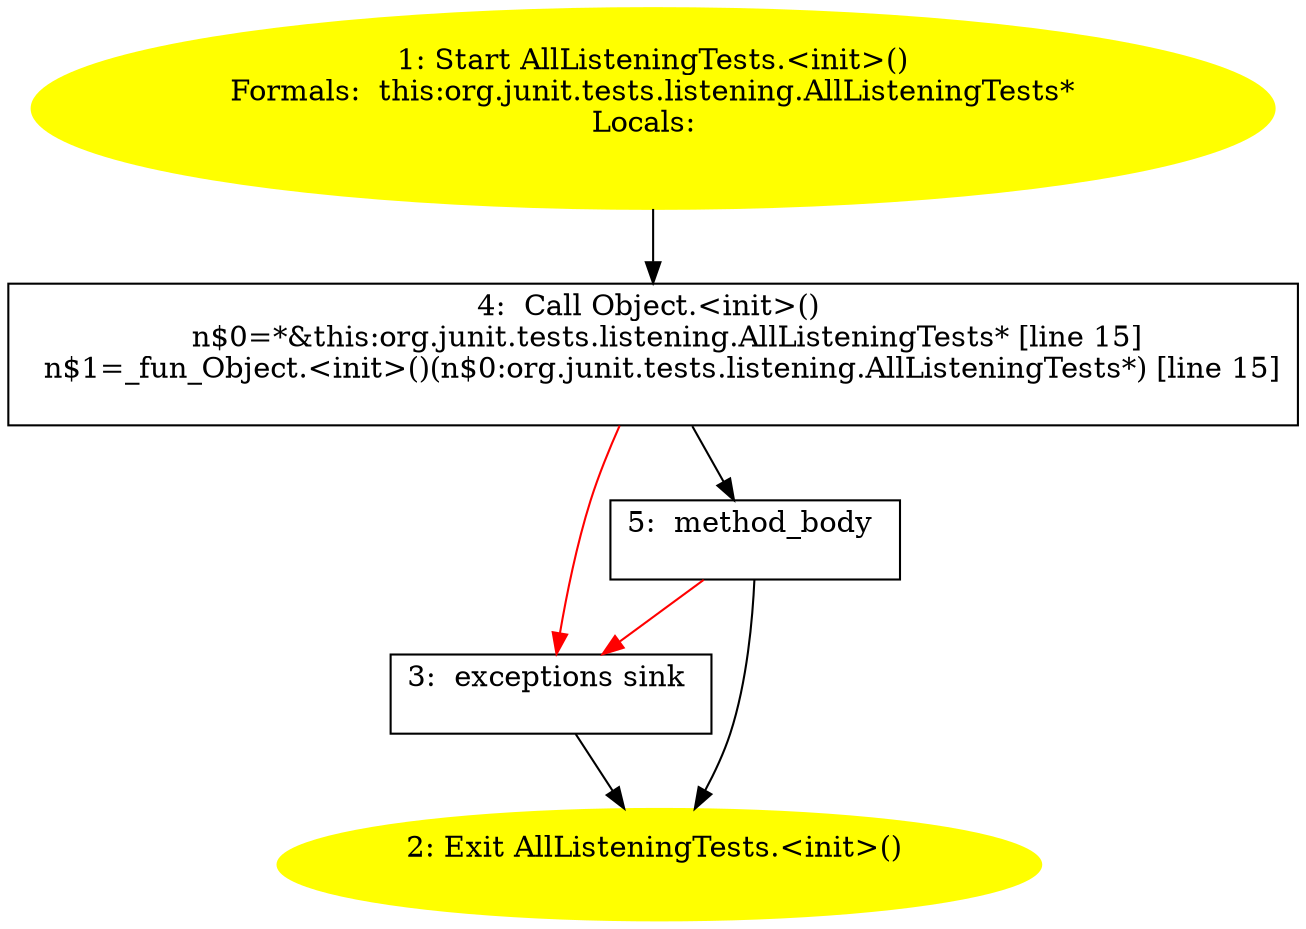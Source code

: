 /* @generated */
digraph cfg {
"org.junit.tests.listening.AllListeningTests.<init>().853a170920b635bacd6a2673a1ef09cd_1" [label="1: Start AllListeningTests.<init>()\nFormals:  this:org.junit.tests.listening.AllListeningTests*\nLocals:  \n  " color=yellow style=filled]
	

	 "org.junit.tests.listening.AllListeningTests.<init>().853a170920b635bacd6a2673a1ef09cd_1" -> "org.junit.tests.listening.AllListeningTests.<init>().853a170920b635bacd6a2673a1ef09cd_4" ;
"org.junit.tests.listening.AllListeningTests.<init>().853a170920b635bacd6a2673a1ef09cd_2" [label="2: Exit AllListeningTests.<init>() \n  " color=yellow style=filled]
	

"org.junit.tests.listening.AllListeningTests.<init>().853a170920b635bacd6a2673a1ef09cd_3" [label="3:  exceptions sink \n  " shape="box"]
	

	 "org.junit.tests.listening.AllListeningTests.<init>().853a170920b635bacd6a2673a1ef09cd_3" -> "org.junit.tests.listening.AllListeningTests.<init>().853a170920b635bacd6a2673a1ef09cd_2" ;
"org.junit.tests.listening.AllListeningTests.<init>().853a170920b635bacd6a2673a1ef09cd_4" [label="4:  Call Object.<init>() \n   n$0=*&this:org.junit.tests.listening.AllListeningTests* [line 15]\n  n$1=_fun_Object.<init>()(n$0:org.junit.tests.listening.AllListeningTests*) [line 15]\n " shape="box"]
	

	 "org.junit.tests.listening.AllListeningTests.<init>().853a170920b635bacd6a2673a1ef09cd_4" -> "org.junit.tests.listening.AllListeningTests.<init>().853a170920b635bacd6a2673a1ef09cd_5" ;
	 "org.junit.tests.listening.AllListeningTests.<init>().853a170920b635bacd6a2673a1ef09cd_4" -> "org.junit.tests.listening.AllListeningTests.<init>().853a170920b635bacd6a2673a1ef09cd_3" [color="red" ];
"org.junit.tests.listening.AllListeningTests.<init>().853a170920b635bacd6a2673a1ef09cd_5" [label="5:  method_body \n  " shape="box"]
	

	 "org.junit.tests.listening.AllListeningTests.<init>().853a170920b635bacd6a2673a1ef09cd_5" -> "org.junit.tests.listening.AllListeningTests.<init>().853a170920b635bacd6a2673a1ef09cd_2" ;
	 "org.junit.tests.listening.AllListeningTests.<init>().853a170920b635bacd6a2673a1ef09cd_5" -> "org.junit.tests.listening.AllListeningTests.<init>().853a170920b635bacd6a2673a1ef09cd_3" [color="red" ];
}
